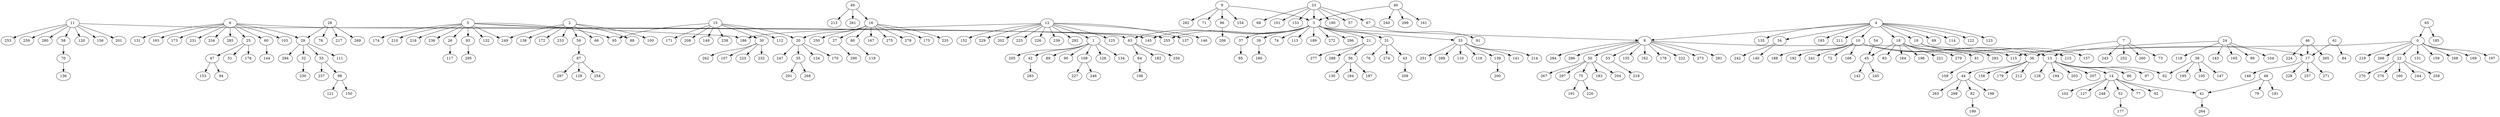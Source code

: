 digraph arbol {0 -> 22[Label=1];
0 -> 115[Label=1];
0 -> 151[Label=1];
0 -> 159[Label=1];
0 -> 168[Label=1];
0 -> 169[Label=1];
0 -> 197[Label=1];
0 -> 219[Label=1];
0 -> 266[Label=1];
1 -> 42[Label=1];
1 -> 89[Label=1];
1 -> 90[Label=1];
1 -> 108[Label=1];
1 -> 126[Label=1];
1 -> 134[Label=1];
1 -> 205[Label=1];
2 -> 59[Label=1];
2 -> 66[Label=1];
2 -> 88[Label=1];
2 -> 100[Label=1];
2 -> 138[Label=1];
2 -> 172[Label=1];
2 -> 233[Label=1];
2 -> 249[Label=1];
3 -> 8[Label=1];
3 -> 21[Label=1];
3 -> 31[Label=1];
3 -> 33[Label=1];
3 -> 37[Label=1];
3 -> 39[Label=1];
3 -> 63[Label=1];
3 -> 74[Label=1];
3 -> 113[Label=1];
3 -> 145[Label=1];
3 -> 189[Label=1];
3 -> 255[Label=1];
3 -> 272[Label=1];
3 -> 296[Label=1];
4 -> 8[Label=1];
4 -> 10[Label=1];
4 -> 18[Label=1];
4 -> 19[Label=1];
4 -> 34[Label=1];
4 -> 69[Label=1];
4 -> 114[Label=1];
4 -> 122[Label=1];
4 -> 123[Label=1];
4 -> 135[Label=1];
4 -> 193[Label=1];
4 -> 211[Label=1];
5 -> 26[Label=1];
5 -> 93[Label=1];
5 -> 95[Label=1];
5 -> 132[Label=1];
5 -> 174[Label=1];
5 -> 186[Label=1];
5 -> 210[Label=1];
5 -> 216[Label=1];
5 -> 236[Label=1];
5 -> 249[Label=1];
5 -> 255[Label=1];
6 -> 25[Label=1];
6 -> 29[Label=1];
6 -> 60[Label=1];
6 -> 103[Label=1];
6 -> 131[Label=1];
6 -> 145[Label=1];
6 -> 163[Label=1];
6 -> 173[Label=1];
6 -> 231[Label=1];
6 -> 234[Label=1];
6 -> 285[Label=1];
7 -> 36[Label=1];
7 -> 73[Label=1];
7 -> 243[Label=1];
7 -> 252[Label=1];
7 -> 260[Label=1];
8 -> 50[Label=1];
8 -> 53[Label=1];
8 -> 115[Label=1];
8 -> 155[Label=1];
8 -> 162[Label=1];
8 -> 178[Label=1];
8 -> 222[Label=1];
8 -> 273[Label=1];
8 -> 281[Label=1];
8 -> 284[Label=1];
8 -> 286[Label=1];
9 -> 3[Label=1];
9 -> 71[Label=1];
9 -> 96[Label=1];
9 -> 154[Label=1];
9 -> 282[Label=1];
10 -> 13[Label=1];
10 -> 17[Label=1];
10 -> 36[Label=1];
10 -> 72[Label=1];
10 -> 166[Label=1];
10 -> 188[Label=1];
10 -> 192[Label=1];
10 -> 241[Label=1];
11 -> 58[Label=1];
11 -> 63[Label=1];
11 -> 120[Label=1];
11 -> 156[Label=1];
11 -> 201[Label=1];
11 -> 253[Label=1];
11 -> 259[Label=1];
11 -> 280[Label=1];
12 -> 1[Label=1];
12 -> 125[Label=1];
12 -> 137[Label=1];
12 -> 146[Label=1];
12 -> 152[Label=1];
12 -> 186[Label=1];
12 -> 202[Label=1];
12 -> 225[Label=1];
12 -> 226[Label=1];
12 -> 229[Label=1];
12 -> 239[Label=1];
12 -> 292[Label=1];
13 -> 14[Label=1];
13 -> 62[Label=1];
13 -> 86[Label=1];
13 -> 97[Label=1];
13 -> 128[Label=1];
13 -> 194[Label=1];
13 -> 203[Label=1];
13 -> 207[Label=1];
14 -> 41[Label=1];
14 -> 52[Label=1];
14 -> 77[Label=1];
14 -> 92[Label=1];
14 -> 102[Label=1];
14 -> 127[Label=1];
14 -> 248[Label=1];
15 -> 20[Label=1];
15 -> 30[Label=1];
15 -> 95[Label=1];
15 -> 112[Label=1];
15 -> 149[Label=1];
15 -> 171[Label=1];
15 -> 208[Label=1];
15 -> 238[Label=1];
16 -> 20[Label=1];
16 -> 27[Label=1];
16 -> 80[Label=1];
16 -> 167[Label=1];
16 -> 175[Label=1];
16 -> 235[Label=1];
16 -> 250[Label=1];
16 -> 275[Label=1];
16 -> 278[Label=1];
17 -> 148[Label=1];
17 -> 228[Label=1];
17 -> 257[Label=1];
17 -> 271[Label=1];
18 -> 45[Label=1];
18 -> 81[Label=1];
18 -> 83[Label=1];
18 -> 164[Label=1];
18 -> 196[Label=1];
18 -> 221[Label=1];
18 -> 279[Label=1];
19 -> 157[Label=1];
19 -> 215[Label=1];
19 -> 293[Label=1];
20 -> 35[Label=1];
20 -> 124[Label=1];
20 -> 170[Label=1];
20 -> 247[Label=1];
21 -> 56[Label=1];
21 -> 277[Label=1];
21 -> 288[Label=1];
22 -> 160[Label=1];
22 -> 244[Label=1];
22 -> 258[Label=1];
22 -> 270[Label=1];
22 -> 276[Label=1];
23 -> 3[Label=1];
23 -> 57[Label=1];
23 -> 67[Label=1];
23 -> 68[Label=1];
23 -> 101[Label=1];
23 -> 133[Label=1];
23 -> 190[Label=1];
24 -> 13[Label=1];
24 -> 99[Label=1];
24 -> 104[Label=1];
24 -> 118[Label=1];
24 -> 143[Label=1];
24 -> 165[Label=1];
25 -> 47[Label=1];
25 -> 51[Label=1];
25 -> 176[Label=1];
26 -> 117[Label=1];
27 -> 290[Label=1];
28 -> 29[Label=1];
28 -> 78[Label=1];
28 -> 217[Label=1];
28 -> 269[Label=1];
29 -> 32[Label=1];
29 -> 55[Label=1];
29 -> 111[Label=1];
29 -> 294[Label=1];
30 -> 107[Label=1];
30 -> 223[Label=1];
30 -> 232[Label=1];
30 -> 262[Label=1];
31 -> 43[Label=1];
31 -> 76[Label=1];
31 -> 274[Label=1];
32 -> 230[Label=1];
33 -> 110[Label=1];
33 -> 116[Label=1];
33 -> 139[Label=1];
33 -> 141[Label=1];
33 -> 214[Label=1];
33 -> 251[Label=1];
33 -> 289[Label=1];
34 -> 140[Label=1];
34 -> 242[Label=1];
35 -> 268[Label=1];
35 -> 291[Label=1];
36 -> 44[Label=1];
36 -> 158[Label=1];
36 -> 179[Label=1];
36 -> 212[Label=1];
37 -> 85[Label=1];
38 -> 62[Label=1];
38 -> 105[Label=1];
38 -> 147[Label=1];
38 -> 195[Label=1];
39 -> 180[Label=1];
40 -> 3[Label=1];
40 -> 161[Label=1];
40 -> 240[Label=1];
40 -> 299[Label=1];
41 -> 264[Label=1];
42 -> 283[Label=1];
43 -> 209[Label=1];
44 -> 82[Label=1];
44 -> 198[Label=1];
44 -> 263[Label=1];
44 -> 298[Label=1];
45 -> 142[Label=1];
45 -> 245[Label=1];
46 -> 17[Label=1];
46 -> 224[Label=1];
46 -> 265[Label=1];
47 -> 94[Label=1];
47 -> 153[Label=1];
48 -> 41[Label=1];
48 -> 79[Label=1];
48 -> 181[Label=1];
49 -> 16[Label=1];
49 -> 213[Label=1];
49 -> 261[Label=1];
50 -> 75[Label=1];
50 -> 183[Label=1];
50 -> 204[Label=1];
50 -> 267[Label=1];
50 -> 297[Label=1];
52 -> 177[Label=1];
53 -> 218[Label=1];
54 -> 45[Label=1];
55 -> 98[Label=1];
55 -> 237[Label=1];
56 -> 130[Label=1];
56 -> 184[Label=1];
56 -> 187[Label=1];
58 -> 70[Label=1];
59 -> 87[Label=1];
60 -> 144[Label=1];
61 -> 17[Label=1];
61 -> 84[Label=1];
63 -> 64[Label=1];
63 -> 182[Label=1];
63 -> 256[Label=1];
64 -> 106[Label=1];
65 -> 0[Label=1];
65 -> 185[Label=1];
67 -> 91[Label=1];
70 -> 136[Label=1];
75 -> 191[Label=1];
75 -> 220[Label=1];
80 -> 119[Label=1];
81 -> 109[Label=1];
82 -> 199[Label=1];
87 -> 129[Label=1];
87 -> 254[Label=1];
87 -> 287[Label=1];
93 -> 295[Label=1];
96 -> 206[Label=1];
98 -> 121[Label=1];
98 -> 150[Label=1];
108 -> 227[Label=1];
108 -> 246[Label=1];
139 -> 200[Label=1];
}